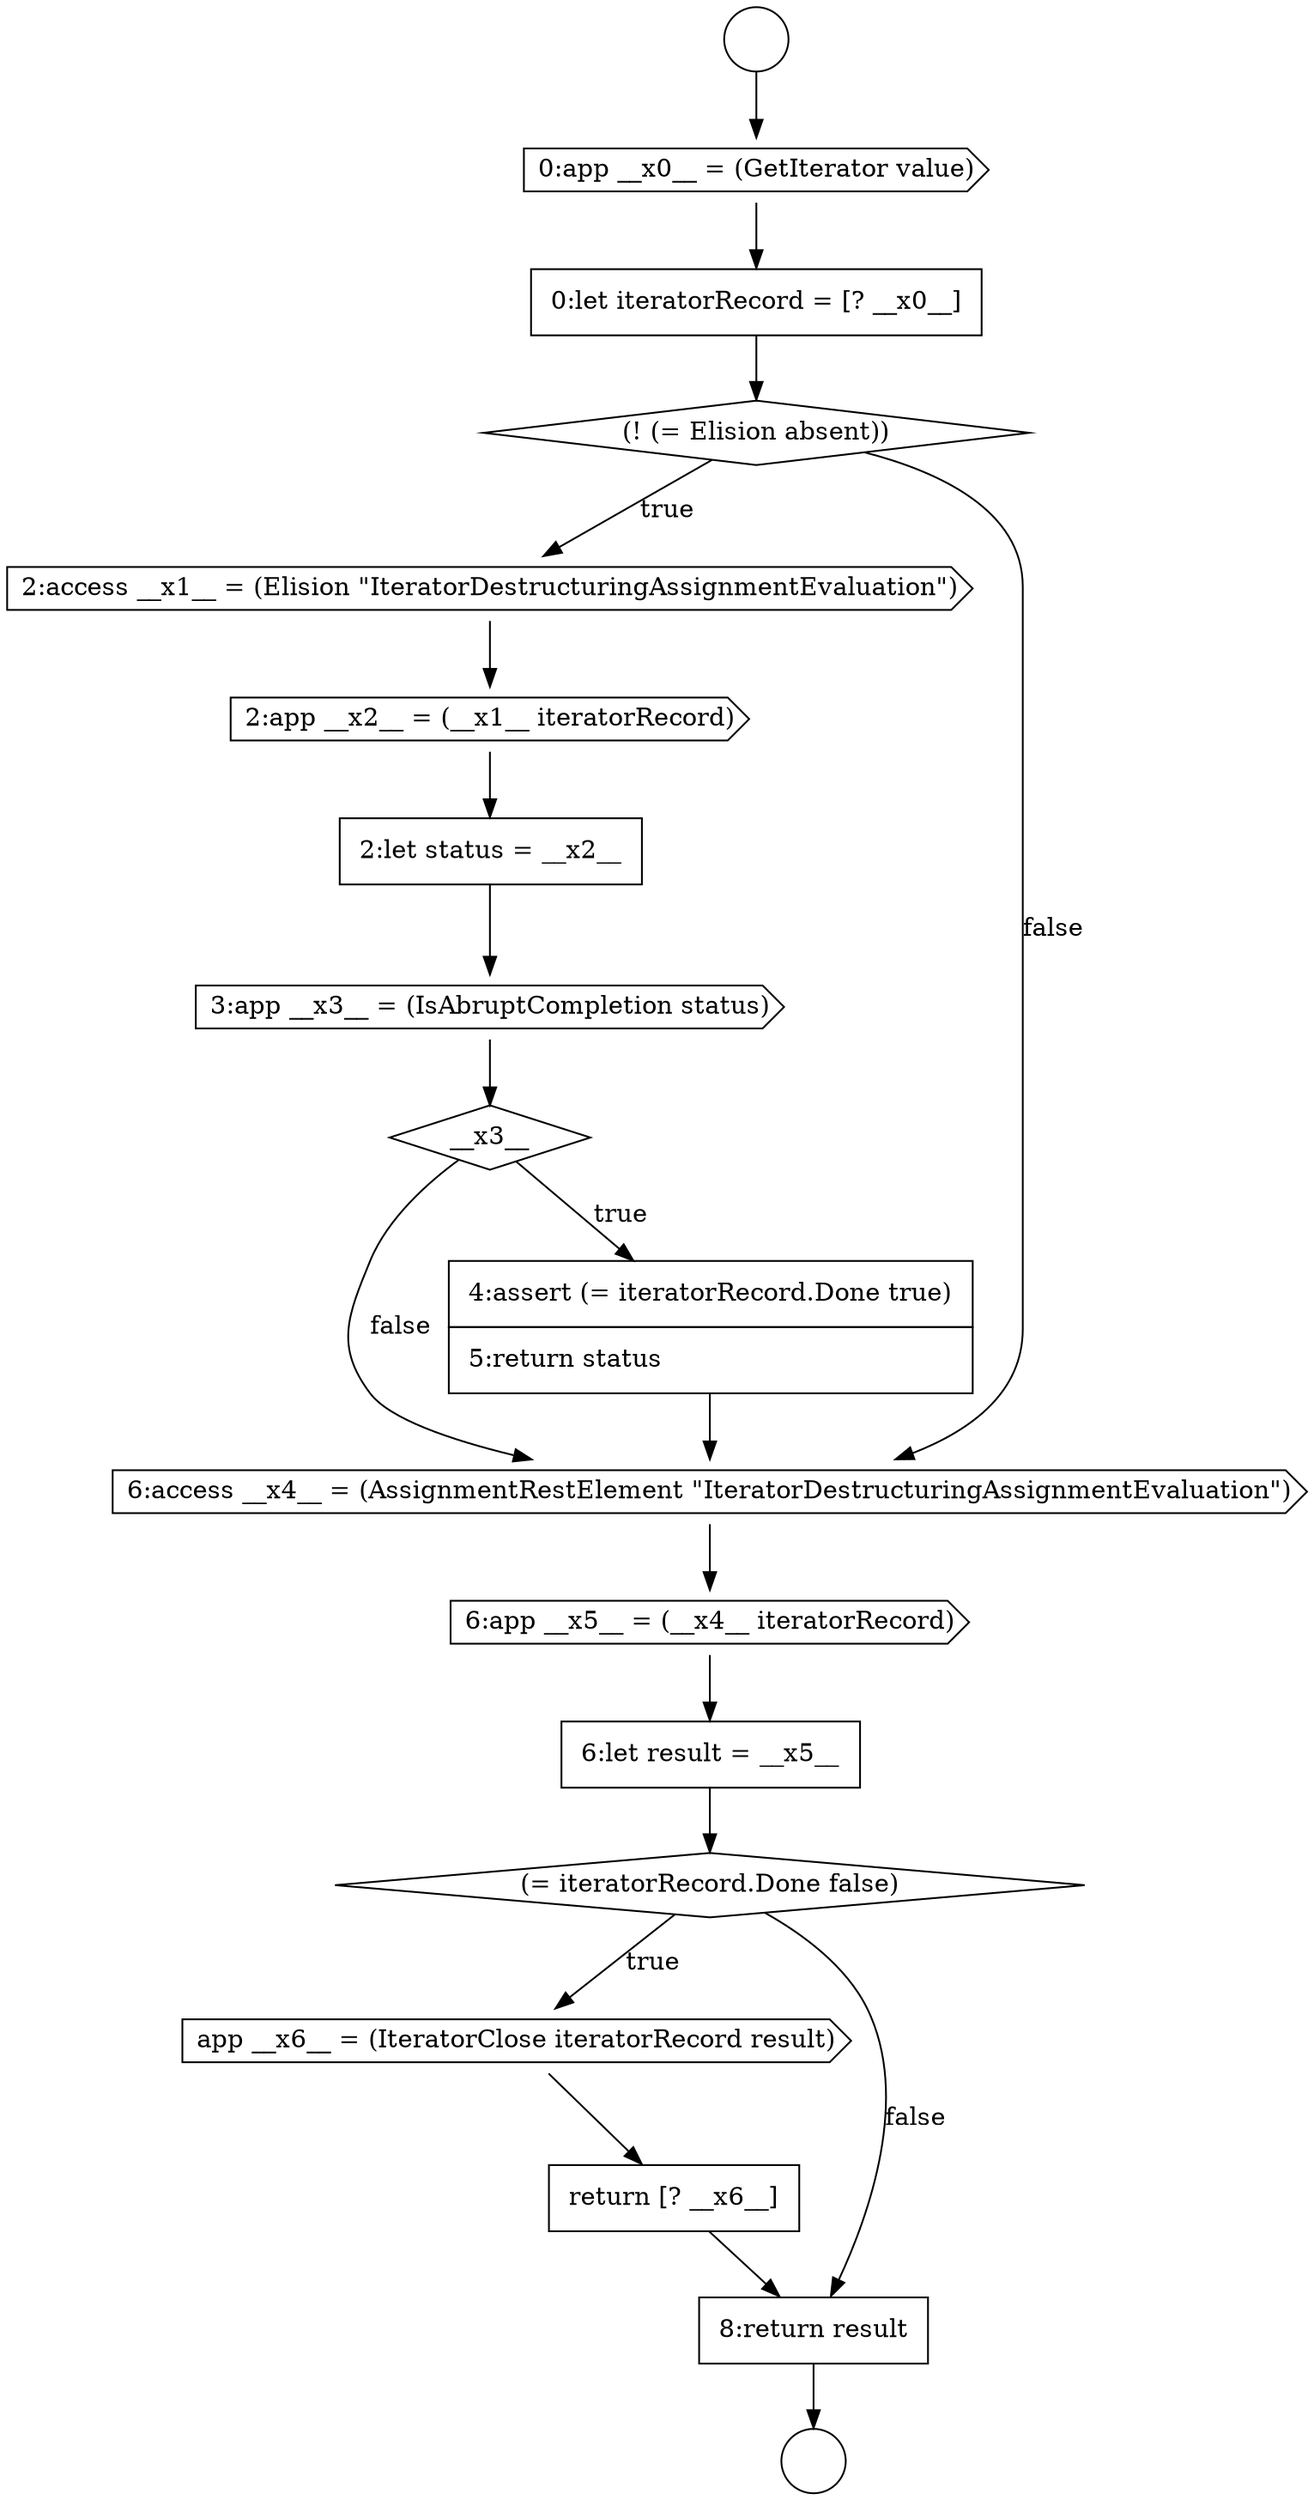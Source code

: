 digraph {
  node5156 [shape=cds, label=<<font color="black">6:app __x5__ = (__x4__ iteratorRecord)</font>> color="black" fillcolor="white" style=filled]
  node5157 [shape=none, margin=0, label=<<font color="black">
    <table border="0" cellborder="1" cellspacing="0" cellpadding="10">
      <tr><td align="left">6:let result = __x5__</td></tr>
    </table>
  </font>> color="black" fillcolor="white" style=filled]
  node5145 [shape=circle label=" " color="black" fillcolor="white" style=filled]
  node5149 [shape=cds, label=<<font color="black">2:access __x1__ = (Elision &quot;IteratorDestructuringAssignmentEvaluation&quot;)</font>> color="black" fillcolor="white" style=filled]
  node5153 [shape=diamond, label=<<font color="black">__x3__</font>> color="black" fillcolor="white" style=filled]
  node5147 [shape=none, margin=0, label=<<font color="black">
    <table border="0" cellborder="1" cellspacing="0" cellpadding="10">
      <tr><td align="left">0:let iteratorRecord = [? __x0__]</td></tr>
    </table>
  </font>> color="black" fillcolor="white" style=filled]
  node5144 [shape=circle label=" " color="black" fillcolor="white" style=filled]
  node5159 [shape=cds, label=<<font color="black">app __x6__ = (IteratorClose iteratorRecord result)</font>> color="black" fillcolor="white" style=filled]
  node5151 [shape=none, margin=0, label=<<font color="black">
    <table border="0" cellborder="1" cellspacing="0" cellpadding="10">
      <tr><td align="left">2:let status = __x2__</td></tr>
    </table>
  </font>> color="black" fillcolor="white" style=filled]
  node5155 [shape=cds, label=<<font color="black">6:access __x4__ = (AssignmentRestElement &quot;IteratorDestructuringAssignmentEvaluation&quot;)</font>> color="black" fillcolor="white" style=filled]
  node5146 [shape=cds, label=<<font color="black">0:app __x0__ = (GetIterator value)</font>> color="black" fillcolor="white" style=filled]
  node5161 [shape=none, margin=0, label=<<font color="black">
    <table border="0" cellborder="1" cellspacing="0" cellpadding="10">
      <tr><td align="left">8:return result</td></tr>
    </table>
  </font>> color="black" fillcolor="white" style=filled]
  node5150 [shape=cds, label=<<font color="black">2:app __x2__ = (__x1__ iteratorRecord)</font>> color="black" fillcolor="white" style=filled]
  node5160 [shape=none, margin=0, label=<<font color="black">
    <table border="0" cellborder="1" cellspacing="0" cellpadding="10">
      <tr><td align="left">return [? __x6__]</td></tr>
    </table>
  </font>> color="black" fillcolor="white" style=filled]
  node5148 [shape=diamond, label=<<font color="black">(! (= Elision absent))</font>> color="black" fillcolor="white" style=filled]
  node5158 [shape=diamond, label=<<font color="black">(= iteratorRecord.Done false)</font>> color="black" fillcolor="white" style=filled]
  node5154 [shape=none, margin=0, label=<<font color="black">
    <table border="0" cellborder="1" cellspacing="0" cellpadding="10">
      <tr><td align="left">4:assert (= iteratorRecord.Done true)</td></tr>
      <tr><td align="left">5:return status</td></tr>
    </table>
  </font>> color="black" fillcolor="white" style=filled]
  node5152 [shape=cds, label=<<font color="black">3:app __x3__ = (IsAbruptCompletion status)</font>> color="black" fillcolor="white" style=filled]
  node5150 -> node5151 [ color="black"]
  node5161 -> node5145 [ color="black"]
  node5151 -> node5152 [ color="black"]
  node5146 -> node5147 [ color="black"]
  node5144 -> node5146 [ color="black"]
  node5149 -> node5150 [ color="black"]
  node5157 -> node5158 [ color="black"]
  node5154 -> node5155 [ color="black"]
  node5152 -> node5153 [ color="black"]
  node5159 -> node5160 [ color="black"]
  node5160 -> node5161 [ color="black"]
  node5153 -> node5154 [label=<<font color="black">true</font>> color="black"]
  node5153 -> node5155 [label=<<font color="black">false</font>> color="black"]
  node5158 -> node5159 [label=<<font color="black">true</font>> color="black"]
  node5158 -> node5161 [label=<<font color="black">false</font>> color="black"]
  node5156 -> node5157 [ color="black"]
  node5148 -> node5149 [label=<<font color="black">true</font>> color="black"]
  node5148 -> node5155 [label=<<font color="black">false</font>> color="black"]
  node5155 -> node5156 [ color="black"]
  node5147 -> node5148 [ color="black"]
}
